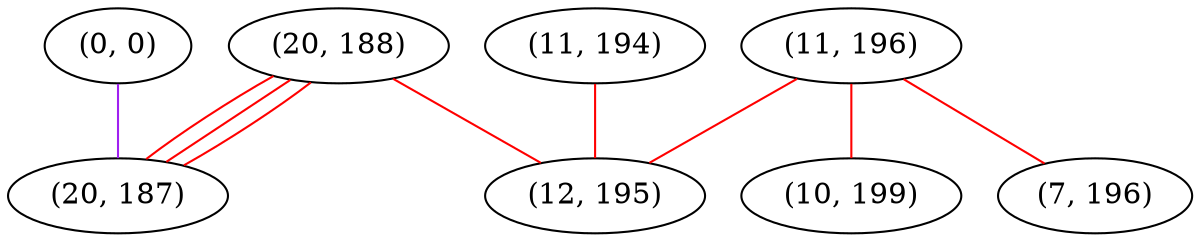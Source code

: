 graph "" {
"(0, 0)";
"(11, 196)";
"(10, 199)";
"(11, 194)";
"(7, 196)";
"(20, 188)";
"(20, 187)";
"(12, 195)";
"(0, 0)" -- "(20, 187)"  [color=purple, key=0, weight=4];
"(11, 196)" -- "(7, 196)"  [color=red, key=0, weight=1];
"(11, 196)" -- "(10, 199)"  [color=red, key=0, weight=1];
"(11, 196)" -- "(12, 195)"  [color=red, key=0, weight=1];
"(11, 194)" -- "(12, 195)"  [color=red, key=0, weight=1];
"(20, 188)" -- "(20, 187)"  [color=red, key=0, weight=1];
"(20, 188)" -- "(20, 187)"  [color=red, key=1, weight=1];
"(20, 188)" -- "(20, 187)"  [color=red, key=2, weight=1];
"(20, 188)" -- "(12, 195)"  [color=red, key=0, weight=1];
}
